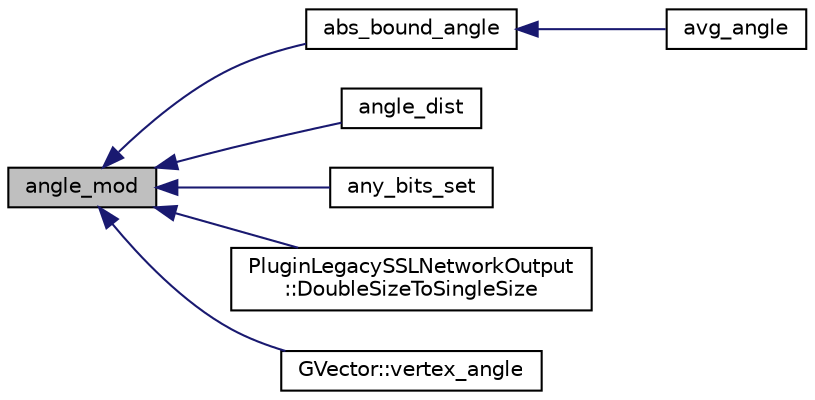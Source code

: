 digraph "angle_mod"
{
 // INTERACTIVE_SVG=YES
  edge [fontname="Helvetica",fontsize="10",labelfontname="Helvetica",labelfontsize="10"];
  node [fontname="Helvetica",fontsize="10",shape=record];
  rankdir="LR";
  Node1 [label="angle_mod",height=0.2,width=0.4,color="black", fillcolor="grey75", style="filled", fontcolor="black"];
  Node1 -> Node2 [dir="back",color="midnightblue",fontsize="10",style="solid",fontname="Helvetica"];
  Node2 [label="abs_bound_angle",height=0.2,width=0.4,color="black", fillcolor="white", style="filled",URL="$d0/d36/ssl-vision_2src_2shared_2util_2util_8h.html#ac75886602b0c8434aff478fa529851ce"];
  Node2 -> Node3 [dir="back",color="midnightblue",fontsize="10",style="solid",fontname="Helvetica"];
  Node3 [label="avg_angle",height=0.2,width=0.4,color="black", fillcolor="white", style="filled",URL="$d0/d36/ssl-vision_2src_2shared_2util_2util_8h.html#a2bc606c7d1e77c85584a14b58305b649"];
  Node1 -> Node4 [dir="back",color="midnightblue",fontsize="10",style="solid",fontname="Helvetica"];
  Node4 [label="angle_dist",height=0.2,width=0.4,color="black", fillcolor="white", style="filled",URL="$d0/d36/ssl-vision_2src_2shared_2util_2util_8h.html#a8afc59400f569190d53df0f6df0308a9"];
  Node1 -> Node5 [dir="back",color="midnightblue",fontsize="10",style="solid",fontname="Helvetica"];
  Node5 [label="any_bits_set",height=0.2,width=0.4,color="black", fillcolor="white", style="filled",URL="$d0/d36/ssl-vision_2src_2shared_2util_2util_8h.html#a7013bdf3f1a841137a431df8f5d215f5"];
  Node1 -> Node6 [dir="back",color="midnightblue",fontsize="10",style="solid",fontname="Helvetica"];
  Node6 [label="PluginLegacySSLNetworkOutput\l::DoubleSizeToSingleSize",height=0.2,width=0.4,color="black", fillcolor="white", style="filled",URL="$df/d12/class_plugin_legacy_s_s_l_network_output.html#a7b435c767841cd9d9c9d570ec23bbd6e"];
  Node1 -> Node7 [dir="back",color="midnightblue",fontsize="10",style="solid",fontname="Helvetica"];
  Node7 [label="GVector::vertex_angle",height=0.2,width=0.4,color="black", fillcolor="white", style="filled",URL="$d5/da9/namespace_g_vector.html#a5aae402913c703f159b05d7b19f1c2e7"];
}
